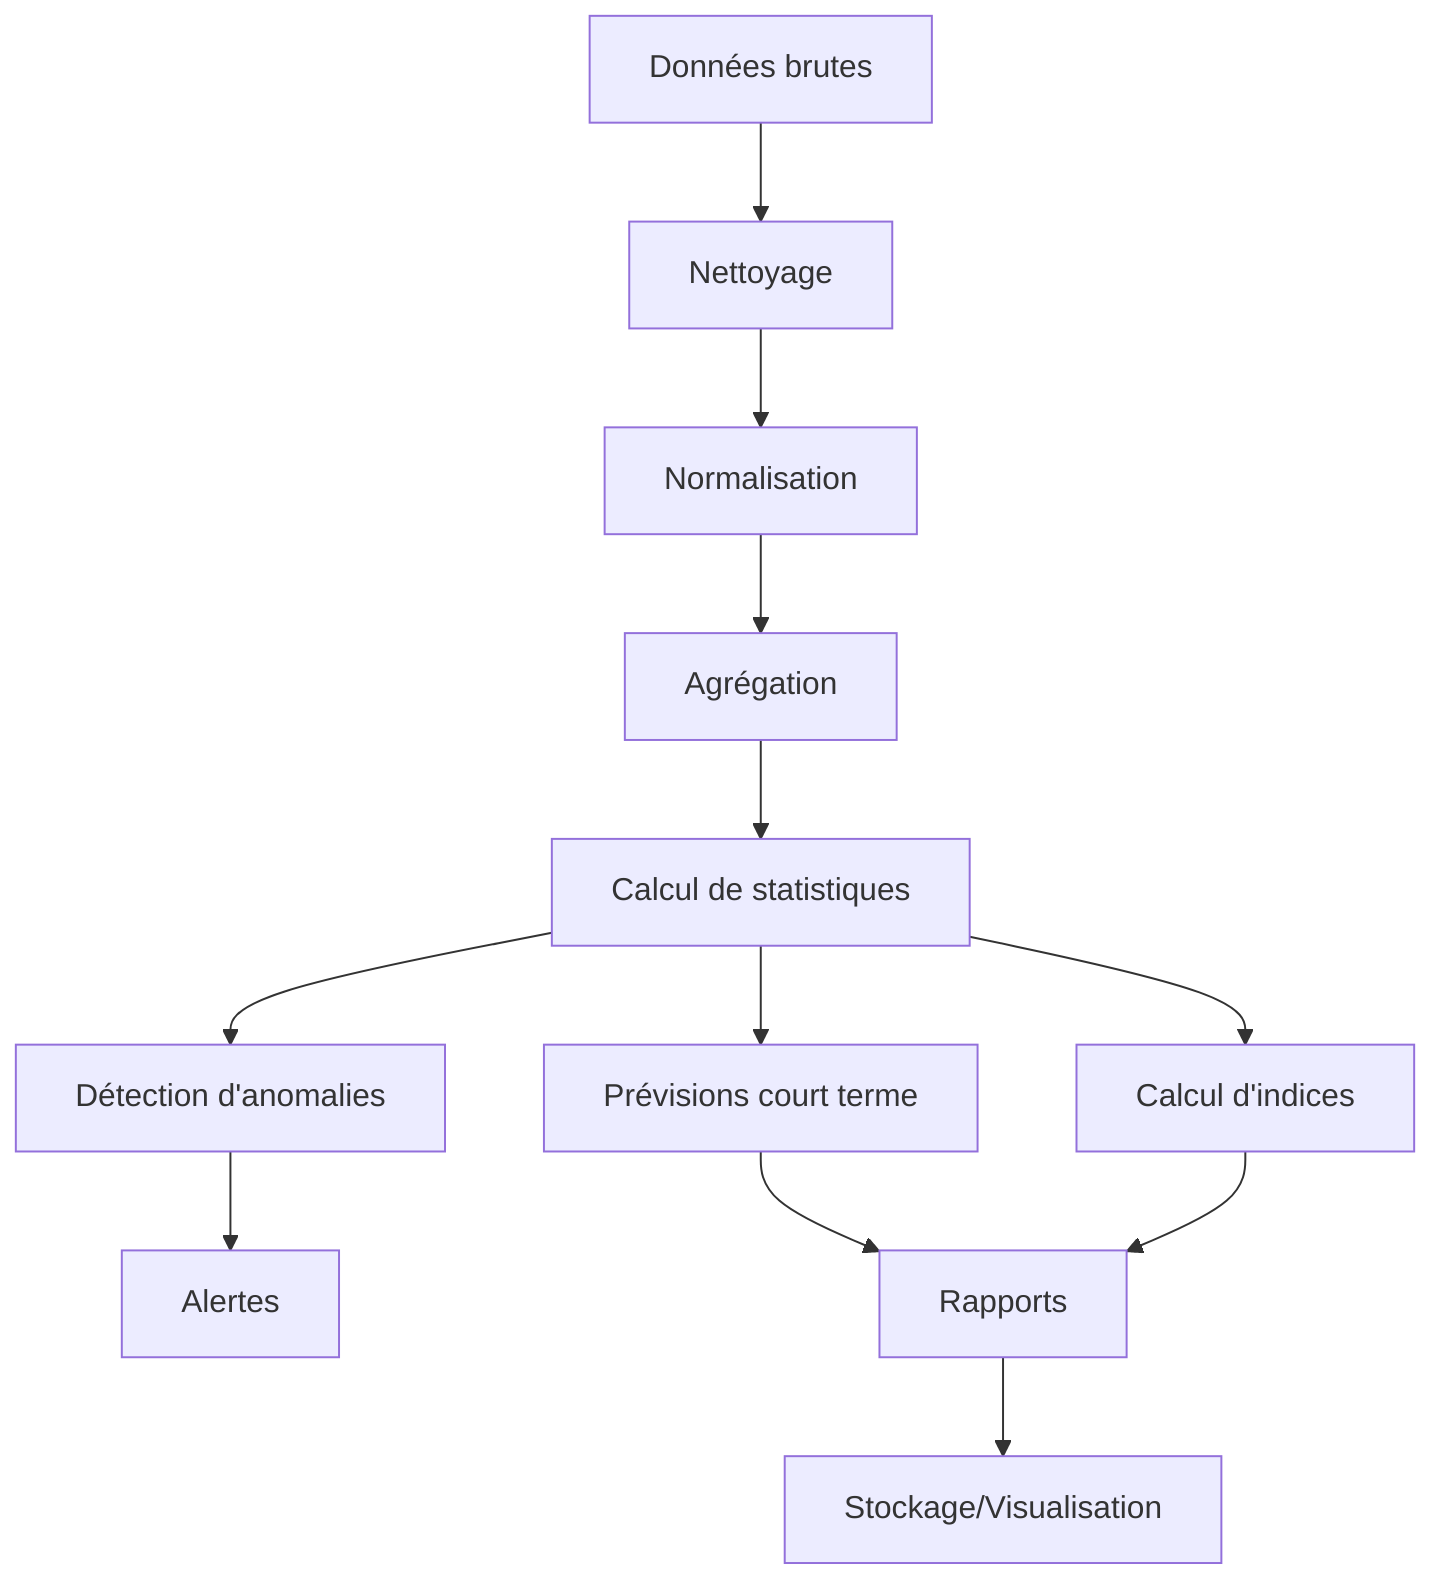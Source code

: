 graph TD
    A[Données brutes] --> B[Nettoyage]
    B --> C[Normalisation]
    C --> D[Agrégation]
    D --> E[Calcul de statistiques]
    E --> F[Détection d'anomalies]
    E --> G[Prévisions court terme]
    E --> H[Calcul d'indices]
    F --> I[Alertes]
    G --> J[Rapports]
    H --> J
    J --> K[Stockage/Visualisation]